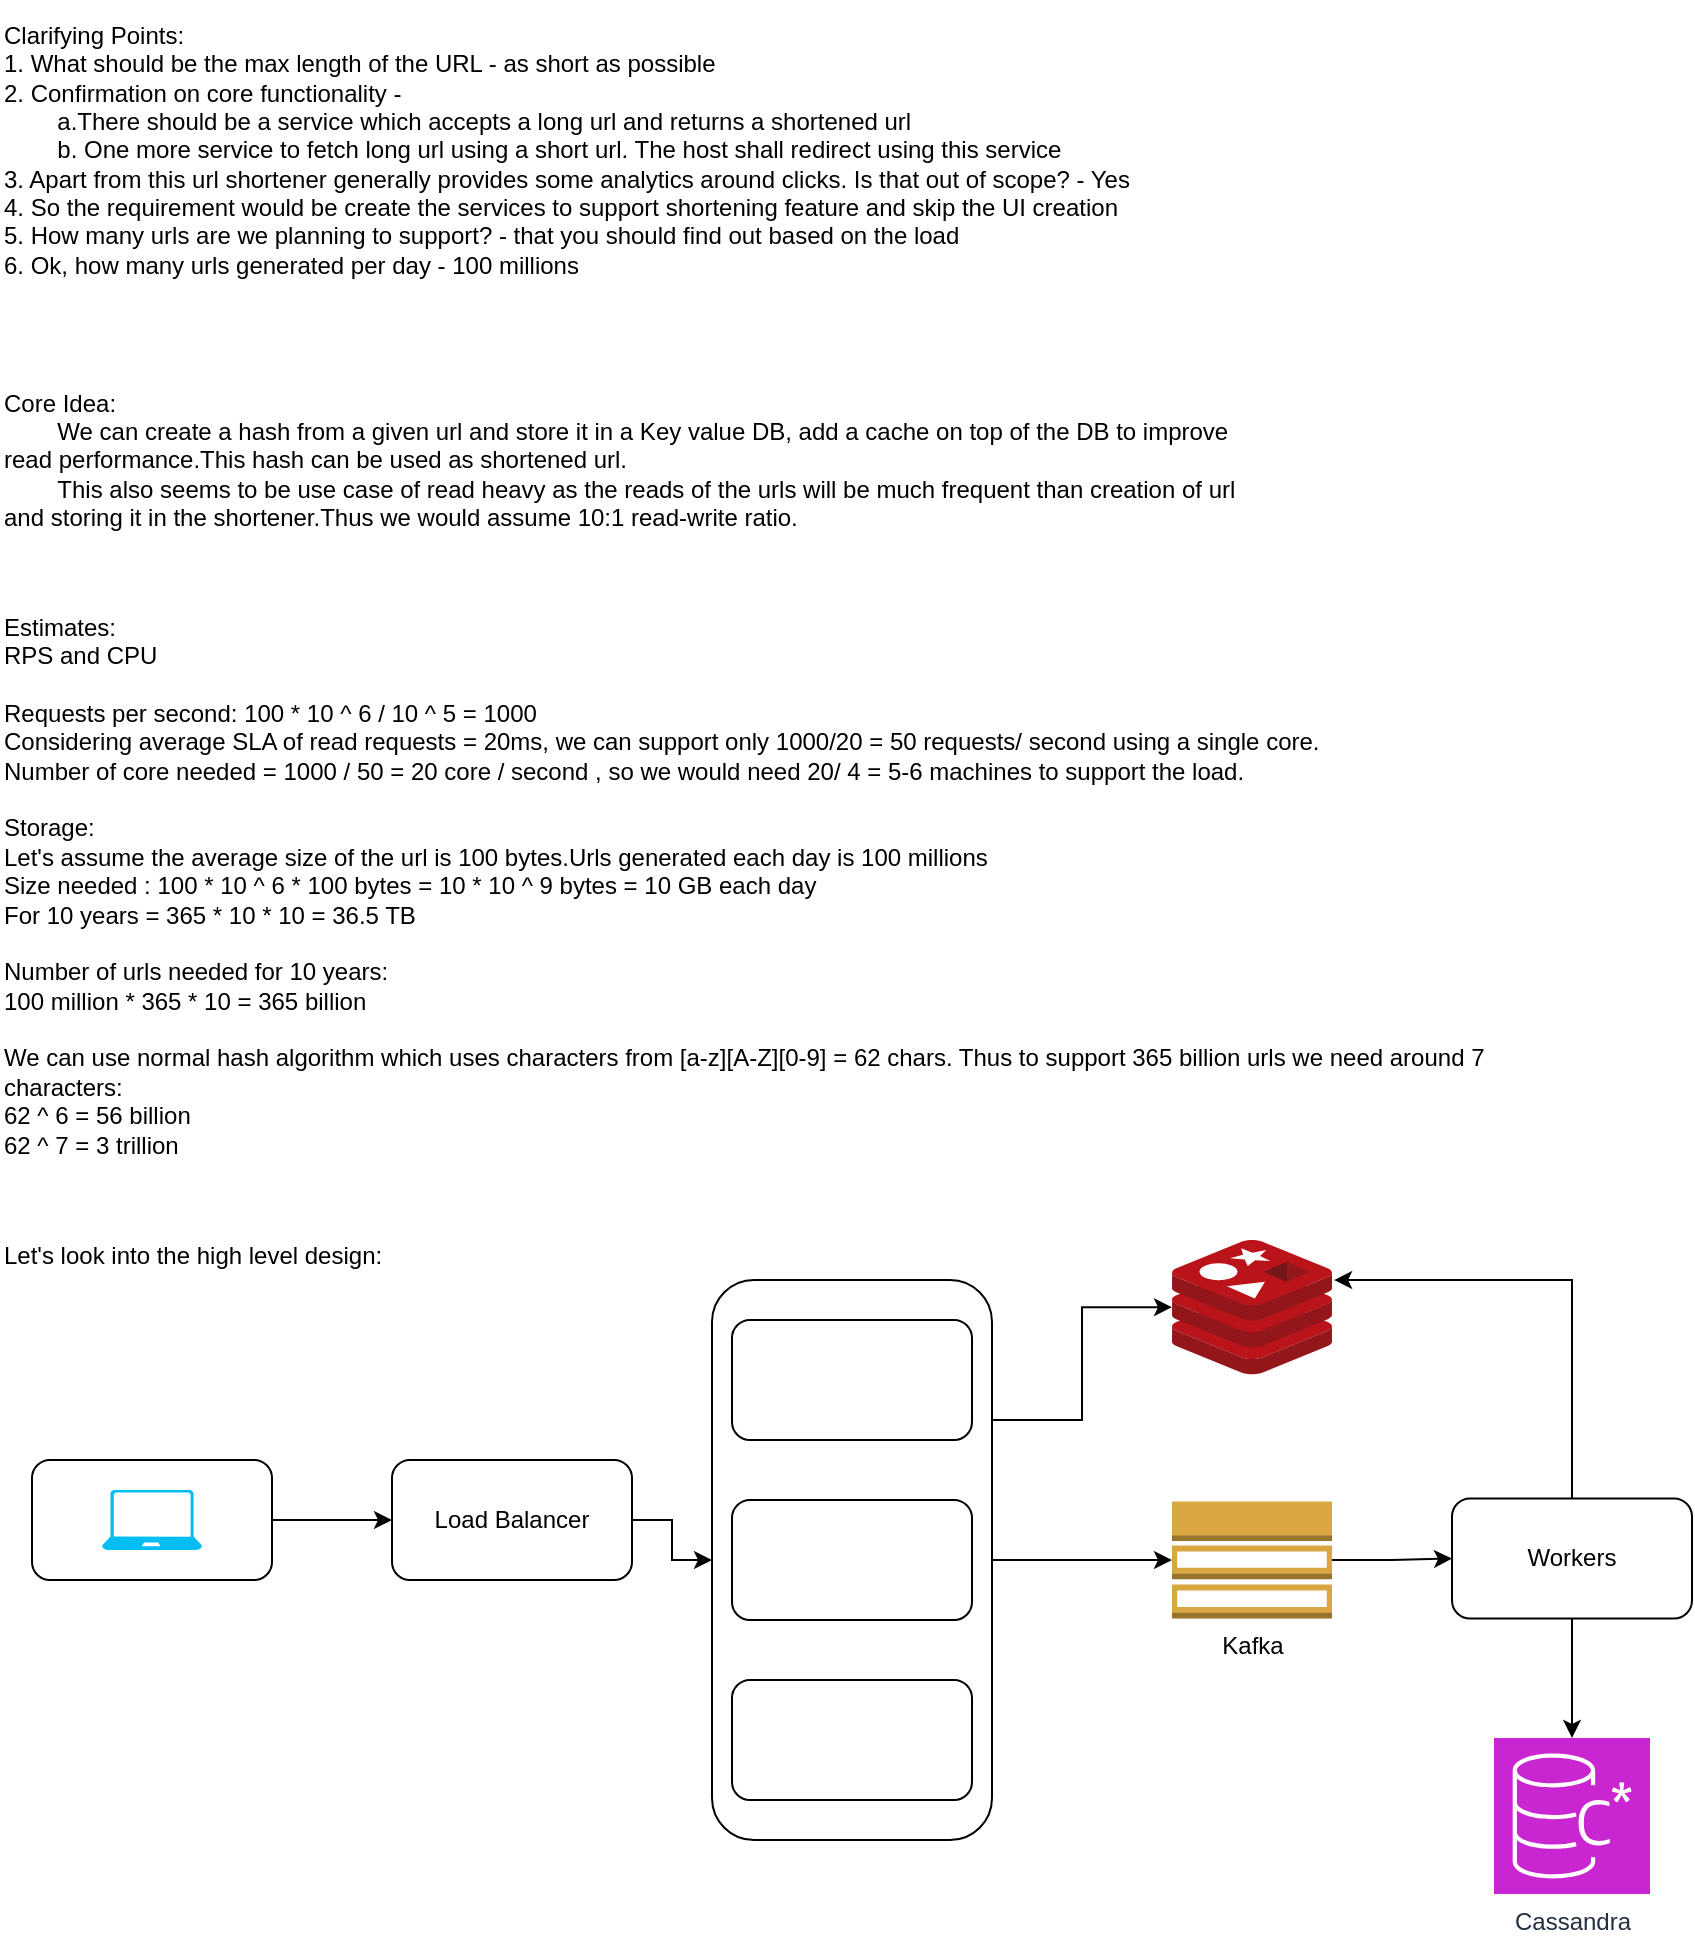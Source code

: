 <mxfile version="24.3.1" type="github">
  <diagram name="Page-1" id="OIAHOW4MRP7iXSUrzqny">
    <mxGraphModel dx="2074" dy="1190" grid="1" gridSize="10" guides="1" tooltips="1" connect="1" arrows="1" fold="1" page="1" pageScale="1" pageWidth="827" pageHeight="1169" math="0" shadow="0">
      <root>
        <mxCell id="0" />
        <mxCell id="1" parent="0" />
        <mxCell id="BbplOjUuKERmN9BkRW4d-28" style="edgeStyle=orthogonalEdgeStyle;rounded=0;orthogonalLoop=1;jettySize=auto;html=1;exitX=1;exitY=0.25;exitDx=0;exitDy=0;" edge="1" parent="1" source="BbplOjUuKERmN9BkRW4d-12" target="BbplOjUuKERmN9BkRW4d-13">
          <mxGeometry relative="1" as="geometry" />
        </mxCell>
        <mxCell id="BbplOjUuKERmN9BkRW4d-12" value="" style="rounded=1;whiteSpace=wrap;html=1;" vertex="1" parent="1">
          <mxGeometry x="390" y="730" width="140" height="280" as="geometry" />
        </mxCell>
        <mxCell id="fmulczopTdYqbhKhcUvP-1" value="Clarifying Points:&lt;div&gt;1. What should be the max length of the URL - as short as possible&lt;/div&gt;&lt;div&gt;2. Confirmation on core functionality -&amp;nbsp;&lt;/div&gt;&lt;div&gt;&lt;span style=&quot;white-space: pre;&quot;&gt;&#x9;&lt;/span&gt;a.There should be a service which accepts a long url and returns a shortened url&lt;/div&gt;&lt;div&gt;&lt;span style=&quot;white-space: pre;&quot;&gt;&#x9;b. One more service to fetch long url using a short url. The host shall redirect using this service&lt;/span&gt;&lt;br&gt;&lt;/div&gt;&lt;div&gt;&lt;span style=&quot;white-space: pre;&quot;&gt;3. Apart from this url shortener generally provides some analytics around clicks. Is that out of scope? - Yes&lt;/span&gt;&lt;/div&gt;&lt;div&gt;&lt;span style=&quot;white-space: pre;&quot;&gt;4. So the requirement would be create the services to support shortening feature and skip the UI creation&lt;/span&gt;&lt;/div&gt;&lt;div&gt;&lt;span style=&quot;white-space: pre;&quot;&gt;5. How many urls are we planning to support? - that you should find out based on the load&lt;/span&gt;&lt;/div&gt;&lt;div&gt;&lt;span style=&quot;white-space: pre;&quot;&gt;6. Ok, how many urls generated per day - 100 millions&lt;/span&gt;&lt;/div&gt;" style="text;strokeColor=none;align=left;fillColor=none;html=1;verticalAlign=middle;whiteSpace=wrap;rounded=0;" parent="1" vertex="1">
          <mxGeometry x="34" y="90" width="746" height="150" as="geometry" />
        </mxCell>
        <mxCell id="fmulczopTdYqbhKhcUvP-3" value="Core Idea:&lt;div&gt;&lt;span style=&quot;white-space: pre;&quot;&gt;&#x9;&lt;/span&gt;We can create a hash from a given url and store it in a Key value DB, add a cache on top of the DB to improve read performance.This hash can be used as shortened url.&amp;nbsp;&lt;/div&gt;&lt;div&gt;&lt;span style=&quot;white-space: pre;&quot;&gt;&#x9;&lt;/span&gt;This also seems to be use case of read heavy as the reads of the urls will be much frequent than creation of url and storing it in the shortener.Thus we would assume 10:1 read-write ratio.&lt;/div&gt;" style="text;strokeColor=none;align=left;fillColor=none;html=1;verticalAlign=middle;whiteSpace=wrap;rounded=0;" parent="1" vertex="1">
          <mxGeometry x="34" y="280" width="630" height="80" as="geometry" />
        </mxCell>
        <mxCell id="fmulczopTdYqbhKhcUvP-4" value="Estimates:&lt;div&gt;RPS and CPU&lt;br&gt;&lt;div&gt;&lt;br&gt;&lt;/div&gt;&lt;div&gt;Requests per second: 100 * 10 ^ 6 / 10 ^ 5 = 1000&lt;/div&gt;&lt;div&gt;Considering average SLA of read requests = 20ms, we can support only 1000/20 = 50 requests/ second using a single core.&lt;/div&gt;&lt;div&gt;Number of core needed = 1000 / 50 = 20 core / second , so we would need 20/ 4 = 5-6 machines to support the load.&lt;/div&gt;&lt;div&gt;&lt;br&gt;&lt;/div&gt;&lt;div&gt;Storage:&lt;/div&gt;&lt;div&gt;Let&#39;s assume the average size of the url is 100 bytes.Urls generated each day is 100 millions&lt;/div&gt;&lt;div&gt;Size needed : 100 * 10 ^ 6 * 100 bytes = 10 * 10 ^ 9 bytes = 10 GB each day&lt;/div&gt;&lt;div&gt;For 10 years = 365 * 10 * 10 = 36.5 TB&lt;/div&gt;&lt;div&gt;&lt;br&gt;&lt;/div&gt;&lt;div&gt;Number of urls needed for 10 years:&amp;nbsp;&lt;/div&gt;&lt;div&gt;100 million * 365 * 10 = 365 billion&lt;/div&gt;&lt;div&gt;&lt;br&gt;&lt;/div&gt;&lt;div&gt;We can use normal hash algorithm which uses characters from [a-z][A-Z][0-9] = 62 chars. Thus to support 365 billion urls we need around 7 characters:&amp;nbsp;&lt;/div&gt;&lt;div&gt;62 ^ 6 = 56 billion&amp;nbsp;&lt;/div&gt;&lt;div&gt;62 ^ 7 = 3 trillion&lt;/div&gt;&lt;div&gt;&lt;br&gt;&lt;/div&gt;&lt;/div&gt;" style="text;strokeColor=none;align=left;fillColor=none;html=1;verticalAlign=middle;whiteSpace=wrap;rounded=0;" parent="1" vertex="1">
          <mxGeometry x="34" y="390" width="760" height="300" as="geometry" />
        </mxCell>
        <mxCell id="BbplOjUuKERmN9BkRW4d-1" value="Let&#39;s look into the high level design:&lt;div&gt;&lt;br&gt;&lt;/div&gt;" style="text;strokeColor=none;align=left;fillColor=none;html=1;verticalAlign=middle;whiteSpace=wrap;rounded=0;" vertex="1" parent="1">
          <mxGeometry x="34" y="710" width="306" height="30" as="geometry" />
        </mxCell>
        <mxCell id="BbplOjUuKERmN9BkRW4d-15" style="edgeStyle=orthogonalEdgeStyle;rounded=0;orthogonalLoop=1;jettySize=auto;html=1;exitX=1;exitY=0.5;exitDx=0;exitDy=0;" edge="1" parent="1" source="BbplOjUuKERmN9BkRW4d-4" target="BbplOjUuKERmN9BkRW4d-12">
          <mxGeometry relative="1" as="geometry" />
        </mxCell>
        <mxCell id="BbplOjUuKERmN9BkRW4d-4" value="Load Balancer" style="rounded=1;whiteSpace=wrap;html=1;" vertex="1" parent="1">
          <mxGeometry x="230" y="820" width="120" height="60" as="geometry" />
        </mxCell>
        <mxCell id="BbplOjUuKERmN9BkRW4d-5" value="" style="group" vertex="1" connectable="0" parent="1">
          <mxGeometry x="50" y="820" width="120" height="60" as="geometry" />
        </mxCell>
        <mxCell id="BbplOjUuKERmN9BkRW4d-2" value="" style="rounded=1;whiteSpace=wrap;html=1;" vertex="1" parent="BbplOjUuKERmN9BkRW4d-5">
          <mxGeometry width="120" height="60" as="geometry" />
        </mxCell>
        <mxCell id="BbplOjUuKERmN9BkRW4d-3" value="" style="verticalLabelPosition=bottom;html=1;verticalAlign=top;align=center;strokeColor=none;fillColor=#00BEF2;shape=mxgraph.azure.laptop;pointerEvents=1;" vertex="1" parent="BbplOjUuKERmN9BkRW4d-5">
          <mxGeometry x="35" y="15" width="50" height="30" as="geometry" />
        </mxCell>
        <mxCell id="BbplOjUuKERmN9BkRW4d-6" value="" style="rounded=1;whiteSpace=wrap;html=1;" vertex="1" parent="1">
          <mxGeometry x="400" y="750" width="120" height="60" as="geometry" />
        </mxCell>
        <mxCell id="BbplOjUuKERmN9BkRW4d-7" value="" style="rounded=1;whiteSpace=wrap;html=1;" vertex="1" parent="1">
          <mxGeometry x="400" y="840" width="120" height="60" as="geometry" />
        </mxCell>
        <mxCell id="BbplOjUuKERmN9BkRW4d-8" value="" style="rounded=1;whiteSpace=wrap;html=1;" vertex="1" parent="1">
          <mxGeometry x="400" y="930" width="120" height="60" as="geometry" />
        </mxCell>
        <mxCell id="BbplOjUuKERmN9BkRW4d-25" style="edgeStyle=orthogonalEdgeStyle;rounded=0;orthogonalLoop=1;jettySize=auto;html=1;exitX=1;exitY=0.5;exitDx=0;exitDy=0;exitPerimeter=0;entryX=0;entryY=0.5;entryDx=0;entryDy=0;" edge="1" parent="1" source="BbplOjUuKERmN9BkRW4d-10" target="BbplOjUuKERmN9BkRW4d-22">
          <mxGeometry relative="1" as="geometry" />
        </mxCell>
        <mxCell id="BbplOjUuKERmN9BkRW4d-10" value="Kafka" style="outlineConnect=0;dashed=0;verticalLabelPosition=bottom;verticalAlign=top;align=center;html=1;shape=mxgraph.aws3.topic_2;fillColor=#D9A741;gradientColor=none;" vertex="1" parent="1">
          <mxGeometry x="620" y="840.75" width="80" height="58.5" as="geometry" />
        </mxCell>
        <mxCell id="BbplOjUuKERmN9BkRW4d-11" value="Cassandra" style="sketch=0;points=[[0,0,0],[0.25,0,0],[0.5,0,0],[0.75,0,0],[1,0,0],[0,1,0],[0.25,1,0],[0.5,1,0],[0.75,1,0],[1,1,0],[0,0.25,0],[0,0.5,0],[0,0.75,0],[1,0.25,0],[1,0.5,0],[1,0.75,0]];outlineConnect=0;fontColor=#232F3E;fillColor=#C925D1;strokeColor=#ffffff;dashed=0;verticalLabelPosition=bottom;verticalAlign=top;align=center;html=1;fontSize=12;fontStyle=0;aspect=fixed;shape=mxgraph.aws4.resourceIcon;resIcon=mxgraph.aws4.managed_apache_cassandra_service;" vertex="1" parent="1">
          <mxGeometry x="781" y="959" width="78" height="78" as="geometry" />
        </mxCell>
        <mxCell id="BbplOjUuKERmN9BkRW4d-13" value="" style="image;sketch=0;aspect=fixed;html=1;points=[];align=center;fontSize=12;image=img/lib/mscae/Cache_Redis_Product.svg;" vertex="1" parent="1">
          <mxGeometry x="620" y="710" width="80" height="67.2" as="geometry" />
        </mxCell>
        <mxCell id="BbplOjUuKERmN9BkRW4d-14" style="edgeStyle=orthogonalEdgeStyle;rounded=0;orthogonalLoop=1;jettySize=auto;html=1;exitX=1;exitY=0.5;exitDx=0;exitDy=0;entryX=0;entryY=0.5;entryDx=0;entryDy=0;" edge="1" parent="1" source="BbplOjUuKERmN9BkRW4d-2" target="BbplOjUuKERmN9BkRW4d-4">
          <mxGeometry relative="1" as="geometry" />
        </mxCell>
        <mxCell id="BbplOjUuKERmN9BkRW4d-27" style="edgeStyle=orthogonalEdgeStyle;rounded=0;orthogonalLoop=1;jettySize=auto;html=1;exitX=0.5;exitY=1;exitDx=0;exitDy=0;" edge="1" parent="1" source="BbplOjUuKERmN9BkRW4d-22" target="BbplOjUuKERmN9BkRW4d-11">
          <mxGeometry relative="1" as="geometry" />
        </mxCell>
        <mxCell id="BbplOjUuKERmN9BkRW4d-22" value="Workers" style="rounded=1;whiteSpace=wrap;html=1;" vertex="1" parent="1">
          <mxGeometry x="760" y="839.25" width="120" height="60" as="geometry" />
        </mxCell>
        <mxCell id="BbplOjUuKERmN9BkRW4d-24" style="edgeStyle=orthogonalEdgeStyle;rounded=0;orthogonalLoop=1;jettySize=auto;html=1;entryX=0;entryY=0.5;entryDx=0;entryDy=0;entryPerimeter=0;" edge="1" parent="1" source="BbplOjUuKERmN9BkRW4d-12" target="BbplOjUuKERmN9BkRW4d-10">
          <mxGeometry relative="1" as="geometry" />
        </mxCell>
        <mxCell id="BbplOjUuKERmN9BkRW4d-26" style="edgeStyle=orthogonalEdgeStyle;rounded=0;orthogonalLoop=1;jettySize=auto;html=1;exitX=0.5;exitY=0;exitDx=0;exitDy=0;entryX=1.013;entryY=0.298;entryDx=0;entryDy=0;entryPerimeter=0;" edge="1" parent="1" source="BbplOjUuKERmN9BkRW4d-22" target="BbplOjUuKERmN9BkRW4d-13">
          <mxGeometry relative="1" as="geometry" />
        </mxCell>
      </root>
    </mxGraphModel>
  </diagram>
</mxfile>
